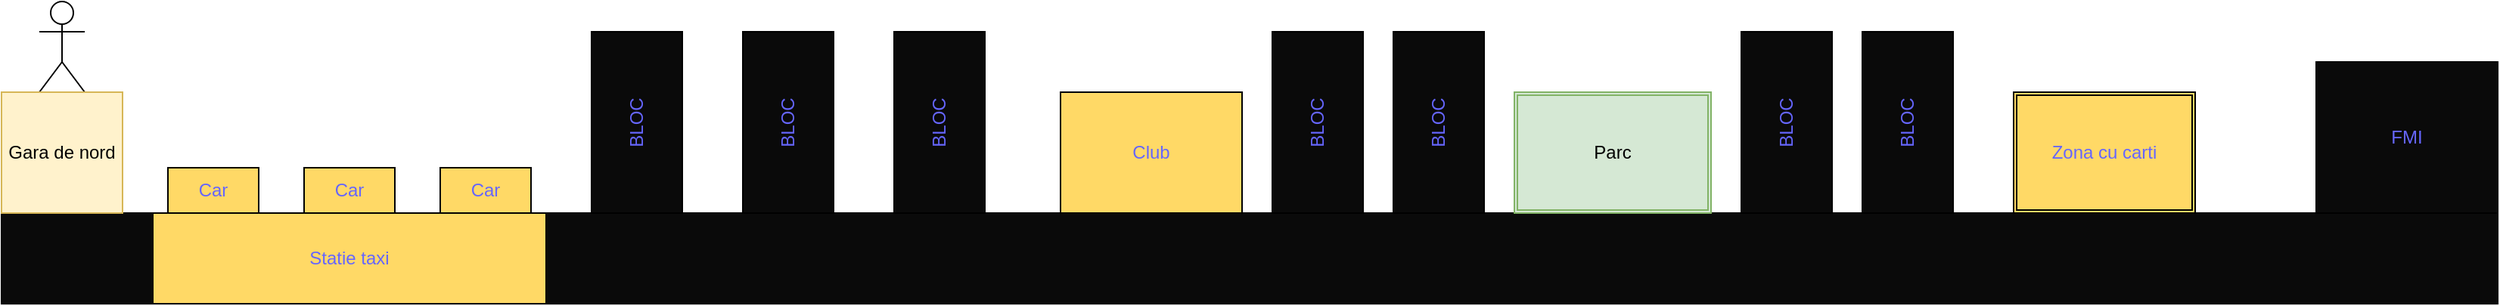 <mxfile version="15.8.2" type="github"><diagram id="QZhCTcXImwOJg8AQMwTE" name="Page-1"><mxGraphModel dx="2370" dy="1270" grid="1" gridSize="10" guides="1" tooltips="1" connect="1" arrows="1" fold="1" page="1" pageScale="1" pageWidth="827" pageHeight="1169" math="0" shadow="0"><root><mxCell id="0"/><mxCell id="1" parent="0"/><mxCell id="I220kgWgIy-3zXfe5sMs-1" value="Actor" style="shape=umlActor;verticalLabelPosition=bottom;verticalAlign=top;html=1;outlineConnect=0;" parent="1" vertex="1"><mxGeometry x="25" y="200" width="30" height="60" as="geometry"/></mxCell><mxCell id="aMo6c9LtDhDw8wAGFX9C-2" value="" style="rounded=0;whiteSpace=wrap;html=1;fillColor=#0A0A0A;" vertex="1" parent="1"><mxGeometry y="340" width="1650" height="60" as="geometry"/></mxCell><mxCell id="aMo6c9LtDhDw8wAGFX9C-3" value="Gara de nord" style="whiteSpace=wrap;html=1;aspect=fixed;fillColor=#fff2cc;strokeColor=#d6b656;" vertex="1" parent="1"><mxGeometry y="260" width="80" height="80" as="geometry"/></mxCell><mxCell id="aMo6c9LtDhDw8wAGFX9C-6" value="BLOC" style="rounded=0;whiteSpace=wrap;html=1;fillColor=#0A0A0A;rotation=-90;fontColor=#6666FF;" vertex="1" parent="1"><mxGeometry x="360" y="250" width="120" height="60" as="geometry"/></mxCell><mxCell id="aMo6c9LtDhDw8wAGFX9C-7" value="BLOC" style="rounded=0;whiteSpace=wrap;html=1;fillColor=#0A0A0A;rotation=-90;fontColor=#6666FF;" vertex="1" parent="1"><mxGeometry x="460" y="250" width="120" height="60" as="geometry"/></mxCell><mxCell id="aMo6c9LtDhDw8wAGFX9C-8" value="BLOC" style="rounded=0;whiteSpace=wrap;html=1;fillColor=#0A0A0A;rotation=-90;fontColor=#6666FF;" vertex="1" parent="1"><mxGeometry x="560" y="250" width="120" height="60" as="geometry"/></mxCell><mxCell id="aMo6c9LtDhDw8wAGFX9C-9" value="FMI" style="rounded=0;whiteSpace=wrap;html=1;fontColor=#6666FF;fillColor=#0A0A0A;" vertex="1" parent="1"><mxGeometry x="1530" y="240" width="120" height="100" as="geometry"/></mxCell><mxCell id="aMo6c9LtDhDw8wAGFX9C-10" value="Car" style="rounded=0;whiteSpace=wrap;html=1;fontColor=#6666FF;fillColor=#FFD966;" vertex="1" parent="1"><mxGeometry x="110" y="310" width="60" height="30" as="geometry"/></mxCell><mxCell id="aMo6c9LtDhDw8wAGFX9C-12" value="Car" style="rounded=0;whiteSpace=wrap;html=1;fontColor=#6666FF;fillColor=#FFD966;" vertex="1" parent="1"><mxGeometry x="200" y="310" width="60" height="30" as="geometry"/></mxCell><mxCell id="aMo6c9LtDhDw8wAGFX9C-13" value="Car" style="rounded=0;whiteSpace=wrap;html=1;fontColor=#6666FF;fillColor=#FFD966;" vertex="1" parent="1"><mxGeometry x="290" y="310" width="60" height="30" as="geometry"/></mxCell><mxCell id="aMo6c9LtDhDw8wAGFX9C-18" value="Statie taxi" style="rounded=0;whiteSpace=wrap;html=1;fontColor=#6666FF;fillColor=#FFD966;" vertex="1" parent="1"><mxGeometry x="100" y="340" width="260" height="60" as="geometry"/></mxCell><mxCell id="aMo6c9LtDhDw8wAGFX9C-22" value="Club" style="rounded=0;whiteSpace=wrap;html=1;fontColor=#6666FF;fillColor=#FFD966;" vertex="1" parent="1"><mxGeometry x="700" y="260" width="120" height="80" as="geometry"/></mxCell><mxCell id="aMo6c9LtDhDw8wAGFX9C-23" value="BLOC" style="rounded=0;whiteSpace=wrap;html=1;fillColor=#0A0A0A;rotation=-90;fontColor=#6666FF;" vertex="1" parent="1"><mxGeometry x="810" y="250" width="120" height="60" as="geometry"/></mxCell><mxCell id="aMo6c9LtDhDw8wAGFX9C-24" value="BLOC" style="rounded=0;whiteSpace=wrap;html=1;fillColor=#0A0A0A;rotation=-90;fontColor=#6666FF;" vertex="1" parent="1"><mxGeometry x="890" y="250" width="120" height="60" as="geometry"/></mxCell><mxCell id="aMo6c9LtDhDw8wAGFX9C-26" value="Parc" style="shape=ext;double=1;rounded=0;whiteSpace=wrap;html=1;fillColor=#d5e8d4;strokeColor=#82b366;" vertex="1" parent="1"><mxGeometry x="1000" y="260" width="130" height="80" as="geometry"/></mxCell><mxCell id="aMo6c9LtDhDw8wAGFX9C-27" value="BLOC" style="rounded=0;whiteSpace=wrap;html=1;fillColor=#0A0A0A;rotation=-90;fontColor=#6666FF;" vertex="1" parent="1"><mxGeometry x="1120" y="250" width="120" height="60" as="geometry"/></mxCell><mxCell id="aMo6c9LtDhDw8wAGFX9C-28" value="BLOC" style="rounded=0;whiteSpace=wrap;html=1;fillColor=#0A0A0A;rotation=-90;fontColor=#6666FF;" vertex="1" parent="1"><mxGeometry x="1200" y="250" width="120" height="60" as="geometry"/></mxCell><mxCell id="aMo6c9LtDhDw8wAGFX9C-29" value="Zona cu carti" style="shape=ext;double=1;rounded=0;whiteSpace=wrap;html=1;fontColor=#6666FF;fillColor=#FFD966;" vertex="1" parent="1"><mxGeometry x="1330" y="260" width="120" height="80" as="geometry"/></mxCell></root></mxGraphModel></diagram></mxfile>